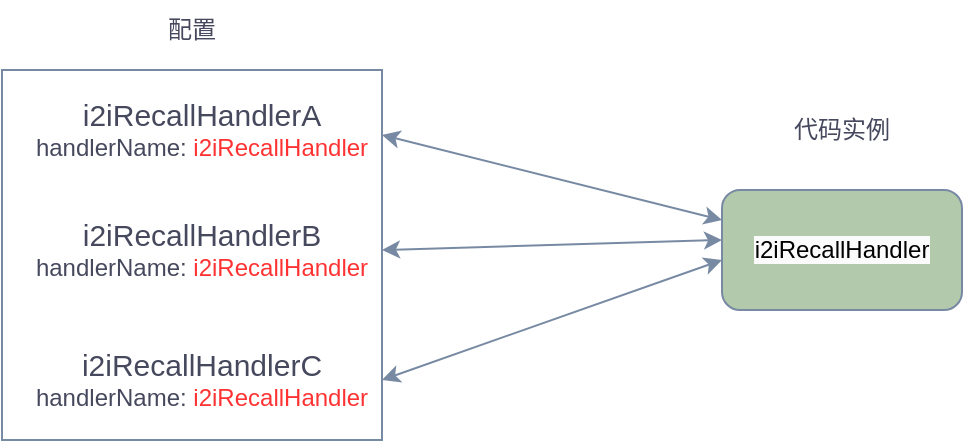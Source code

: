 <mxfile version="22.1.21" type="github">
  <diagram name="第 1 页" id="8CkQSImnR_3H1WW3mYVL">
    <mxGraphModel dx="1434" dy="647" grid="1" gridSize="10" guides="1" tooltips="1" connect="1" arrows="1" fold="1" page="1" pageScale="1" pageWidth="827" pageHeight="1169" math="0" shadow="0">
      <root>
        <mxCell id="0" />
        <mxCell id="1" parent="0" />
        <mxCell id="soWNtq6E41yRjzi2BO8w-3" value="&lt;font style=&quot;font-size: 15px;&quot;&gt;i2iRecallHandlerA&lt;/font&gt;&lt;br&gt;handlerName:&amp;nbsp;&lt;font color=&quot;#ff3333&quot;&gt;i2iRecallHandler&lt;/font&gt;" style="text;html=1;strokeColor=none;fillColor=none;align=center;verticalAlign=middle;whiteSpace=wrap;rounded=0;labelBackgroundColor=none;fontColor=#46495D;" parent="1" vertex="1">
          <mxGeometry x="90" y="460" width="180" height="30" as="geometry" />
        </mxCell>
        <mxCell id="soWNtq6E41yRjzi2BO8w-6" value="" style="rounded=0;whiteSpace=wrap;html=1;fillColor=none;labelBackgroundColor=none;strokeColor=#788AA3;fontColor=#46495D;" parent="1" vertex="1">
          <mxGeometry x="80" y="445" width="190" height="185" as="geometry" />
        </mxCell>
        <mxCell id="soWNtq6E41yRjzi2BO8w-8" value="&lt;span style=&quot;color: rgb(0, 0, 0); font-family: Helvetica; font-size: 12px; font-style: normal; font-variant-ligatures: normal; font-variant-caps: normal; font-weight: 400; letter-spacing: normal; orphans: 2; text-align: center; text-indent: 0px; text-transform: none; widows: 2; word-spacing: 0px; -webkit-text-stroke-width: 0px; background-color: rgb(251, 251, 251); text-decoration-thickness: initial; text-decoration-style: initial; text-decoration-color: initial; float: none; display: inline !important;&quot;&gt;i2iRecallHandler&lt;/span&gt;" style="rounded=1;whiteSpace=wrap;html=1;labelBackgroundColor=none;fillColor=#B2C9AB;strokeColor=#788AA3;fontColor=#46495D;" parent="1" vertex="1">
          <mxGeometry x="440" y="505" width="120" height="60" as="geometry" />
        </mxCell>
        <mxCell id="soWNtq6E41yRjzi2BO8w-11" value="" style="endArrow=classic;startArrow=classic;html=1;rounded=0;exitX=1;exitY=0.5;exitDx=0;exitDy=0;labelBackgroundColor=none;strokeColor=#788AA3;fontColor=default;" parent="1" edge="1">
          <mxGeometry width="50" height="50" relative="1" as="geometry">
            <mxPoint x="270" y="535" as="sourcePoint" />
            <mxPoint x="440" y="530" as="targetPoint" />
          </mxGeometry>
        </mxCell>
        <mxCell id="soWNtq6E41yRjzi2BO8w-12" value="" style="endArrow=classic;startArrow=classic;html=1;rounded=0;exitX=1;exitY=0.5;exitDx=0;exitDy=0;labelBackgroundColor=none;strokeColor=#788AA3;fontColor=default;entryX=0;entryY=0.583;entryDx=0;entryDy=0;entryPerimeter=0;" parent="1" target="soWNtq6E41yRjzi2BO8w-8" edge="1">
          <mxGeometry width="50" height="50" relative="1" as="geometry">
            <mxPoint x="270" y="600" as="sourcePoint" />
            <mxPoint x="440" y="625" as="targetPoint" />
          </mxGeometry>
        </mxCell>
        <mxCell id="soWNtq6E41yRjzi2BO8w-13" value="配置" style="text;html=1;strokeColor=none;fillColor=none;align=center;verticalAlign=middle;whiteSpace=wrap;rounded=0;labelBackgroundColor=none;fontColor=#46495D;" parent="1" vertex="1">
          <mxGeometry x="145" y="410" width="60" height="30" as="geometry" />
        </mxCell>
        <mxCell id="soWNtq6E41yRjzi2BO8w-19" value="代码实例" style="text;html=1;strokeColor=none;fillColor=none;align=center;verticalAlign=middle;whiteSpace=wrap;rounded=0;labelBackgroundColor=none;fontColor=#46495D;" parent="1" vertex="1">
          <mxGeometry x="470" y="460" width="60" height="30" as="geometry" />
        </mxCell>
        <mxCell id="YuxFDKEDp-i3Clh_x-bE-1" value="" style="endArrow=classic;startArrow=classic;html=1;rounded=0;exitX=1;exitY=0.5;exitDx=0;exitDy=0;labelBackgroundColor=none;strokeColor=#788AA3;fontColor=default;entryX=0;entryY=0.25;entryDx=0;entryDy=0;" edge="1" parent="1" target="soWNtq6E41yRjzi2BO8w-8">
          <mxGeometry width="50" height="50" relative="1" as="geometry">
            <mxPoint x="270" y="477.5" as="sourcePoint" />
            <mxPoint x="440" y="472.5" as="targetPoint" />
          </mxGeometry>
        </mxCell>
        <mxCell id="YuxFDKEDp-i3Clh_x-bE-2" value="&lt;font style=&quot;font-size: 15px;&quot;&gt;i2iRecallHandlerB&lt;/font&gt;&lt;br&gt;handlerName:&amp;nbsp;&lt;font color=&quot;#ff3333&quot;&gt;i2iRecallHandler&lt;/font&gt;" style="text;html=1;strokeColor=none;fillColor=none;align=center;verticalAlign=middle;whiteSpace=wrap;rounded=0;labelBackgroundColor=none;fontColor=#46495D;" vertex="1" parent="1">
          <mxGeometry x="90" y="520" width="180" height="30" as="geometry" />
        </mxCell>
        <mxCell id="YuxFDKEDp-i3Clh_x-bE-3" value="&lt;font style=&quot;font-size: 15px;&quot;&gt;i2iRecallHandlerC&lt;/font&gt;&lt;br&gt;handlerName:&amp;nbsp;&lt;font color=&quot;#ff3333&quot;&gt;i2iRecallHandler&lt;/font&gt;" style="text;html=1;strokeColor=none;fillColor=none;align=center;verticalAlign=middle;whiteSpace=wrap;rounded=0;labelBackgroundColor=none;fontColor=#46495D;" vertex="1" parent="1">
          <mxGeometry x="90" y="585" width="180" height="30" as="geometry" />
        </mxCell>
      </root>
    </mxGraphModel>
  </diagram>
</mxfile>
